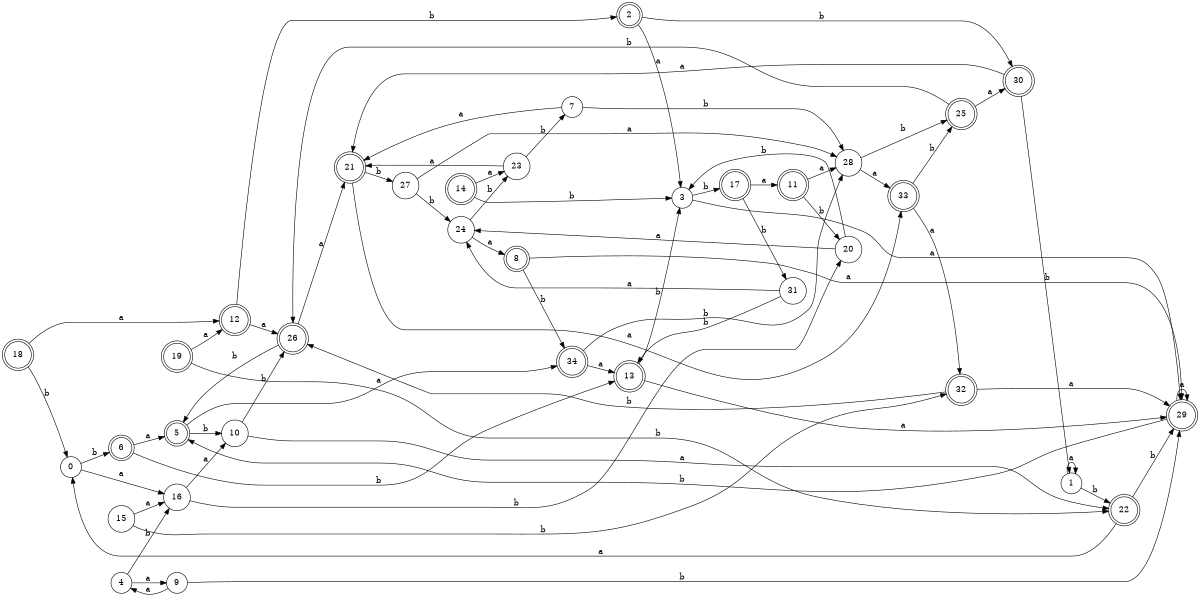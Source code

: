 digraph n28_10 {
__start0 [label="" shape="none"];

rankdir=LR;
size="8,5";

s0 [style="filled", color="black", fillcolor="white" shape="circle", label="0"];
s1 [style="filled", color="black", fillcolor="white" shape="circle", label="1"];
s2 [style="rounded,filled", color="black", fillcolor="white" shape="doublecircle", label="2"];
s3 [style="filled", color="black", fillcolor="white" shape="circle", label="3"];
s4 [style="filled", color="black", fillcolor="white" shape="circle", label="4"];
s5 [style="rounded,filled", color="black", fillcolor="white" shape="doublecircle", label="5"];
s6 [style="rounded,filled", color="black", fillcolor="white" shape="doublecircle", label="6"];
s7 [style="filled", color="black", fillcolor="white" shape="circle", label="7"];
s8 [style="rounded,filled", color="black", fillcolor="white" shape="doublecircle", label="8"];
s9 [style="filled", color="black", fillcolor="white" shape="circle", label="9"];
s10 [style="filled", color="black", fillcolor="white" shape="circle", label="10"];
s11 [style="rounded,filled", color="black", fillcolor="white" shape="doublecircle", label="11"];
s12 [style="rounded,filled", color="black", fillcolor="white" shape="doublecircle", label="12"];
s13 [style="rounded,filled", color="black", fillcolor="white" shape="doublecircle", label="13"];
s14 [style="rounded,filled", color="black", fillcolor="white" shape="doublecircle", label="14"];
s15 [style="filled", color="black", fillcolor="white" shape="circle", label="15"];
s16 [style="filled", color="black", fillcolor="white" shape="circle", label="16"];
s17 [style="rounded,filled", color="black", fillcolor="white" shape="doublecircle", label="17"];
s18 [style="rounded,filled", color="black", fillcolor="white" shape="doublecircle", label="18"];
s19 [style="rounded,filled", color="black", fillcolor="white" shape="doublecircle", label="19"];
s20 [style="filled", color="black", fillcolor="white" shape="circle", label="20"];
s21 [style="rounded,filled", color="black", fillcolor="white" shape="doublecircle", label="21"];
s22 [style="rounded,filled", color="black", fillcolor="white" shape="doublecircle", label="22"];
s23 [style="filled", color="black", fillcolor="white" shape="circle", label="23"];
s24 [style="filled", color="black", fillcolor="white" shape="circle", label="24"];
s25 [style="rounded,filled", color="black", fillcolor="white" shape="doublecircle", label="25"];
s26 [style="rounded,filled", color="black", fillcolor="white" shape="doublecircle", label="26"];
s27 [style="filled", color="black", fillcolor="white" shape="circle", label="27"];
s28 [style="filled", color="black", fillcolor="white" shape="circle", label="28"];
s29 [style="rounded,filled", color="black", fillcolor="white" shape="doublecircle", label="29"];
s30 [style="rounded,filled", color="black", fillcolor="white" shape="doublecircle", label="30"];
s31 [style="filled", color="black", fillcolor="white" shape="circle", label="31"];
s32 [style="rounded,filled", color="black", fillcolor="white" shape="doublecircle", label="32"];
s33 [style="rounded,filled", color="black", fillcolor="white" shape="doublecircle", label="33"];
s34 [style="rounded,filled", color="black", fillcolor="white" shape="doublecircle", label="34"];
s0 -> s16 [label="a"];
s0 -> s6 [label="b"];
s1 -> s1 [label="a"];
s1 -> s22 [label="b"];
s2 -> s3 [label="a"];
s2 -> s30 [label="b"];
s3 -> s29 [label="a"];
s3 -> s17 [label="b"];
s4 -> s9 [label="a"];
s4 -> s16 [label="b"];
s5 -> s34 [label="a"];
s5 -> s10 [label="b"];
s6 -> s5 [label="a"];
s6 -> s13 [label="b"];
s7 -> s21 [label="a"];
s7 -> s28 [label="b"];
s8 -> s29 [label="a"];
s8 -> s34 [label="b"];
s9 -> s4 [label="a"];
s9 -> s29 [label="b"];
s10 -> s22 [label="a"];
s10 -> s26 [label="b"];
s11 -> s28 [label="a"];
s11 -> s20 [label="b"];
s12 -> s26 [label="a"];
s12 -> s2 [label="b"];
s13 -> s29 [label="a"];
s13 -> s3 [label="b"];
s14 -> s23 [label="a"];
s14 -> s3 [label="b"];
s15 -> s16 [label="a"];
s15 -> s32 [label="b"];
s16 -> s10 [label="a"];
s16 -> s20 [label="b"];
s17 -> s11 [label="a"];
s17 -> s31 [label="b"];
s18 -> s12 [label="a"];
s18 -> s0 [label="b"];
s19 -> s12 [label="a"];
s19 -> s22 [label="b"];
s20 -> s24 [label="a"];
s20 -> s3 [label="b"];
s21 -> s33 [label="a"];
s21 -> s27 [label="b"];
s22 -> s0 [label="a"];
s22 -> s29 [label="b"];
s23 -> s21 [label="a"];
s23 -> s7 [label="b"];
s24 -> s8 [label="a"];
s24 -> s23 [label="b"];
s25 -> s30 [label="a"];
s25 -> s26 [label="b"];
s26 -> s21 [label="a"];
s26 -> s5 [label="b"];
s27 -> s28 [label="a"];
s27 -> s24 [label="b"];
s28 -> s33 [label="a"];
s28 -> s25 [label="b"];
s29 -> s29 [label="a"];
s29 -> s5 [label="b"];
s30 -> s21 [label="a"];
s30 -> s1 [label="b"];
s31 -> s24 [label="a"];
s31 -> s13 [label="b"];
s32 -> s29 [label="a"];
s32 -> s26 [label="b"];
s33 -> s32 [label="a"];
s33 -> s25 [label="b"];
s34 -> s13 [label="a"];
s34 -> s28 [label="b"];

}